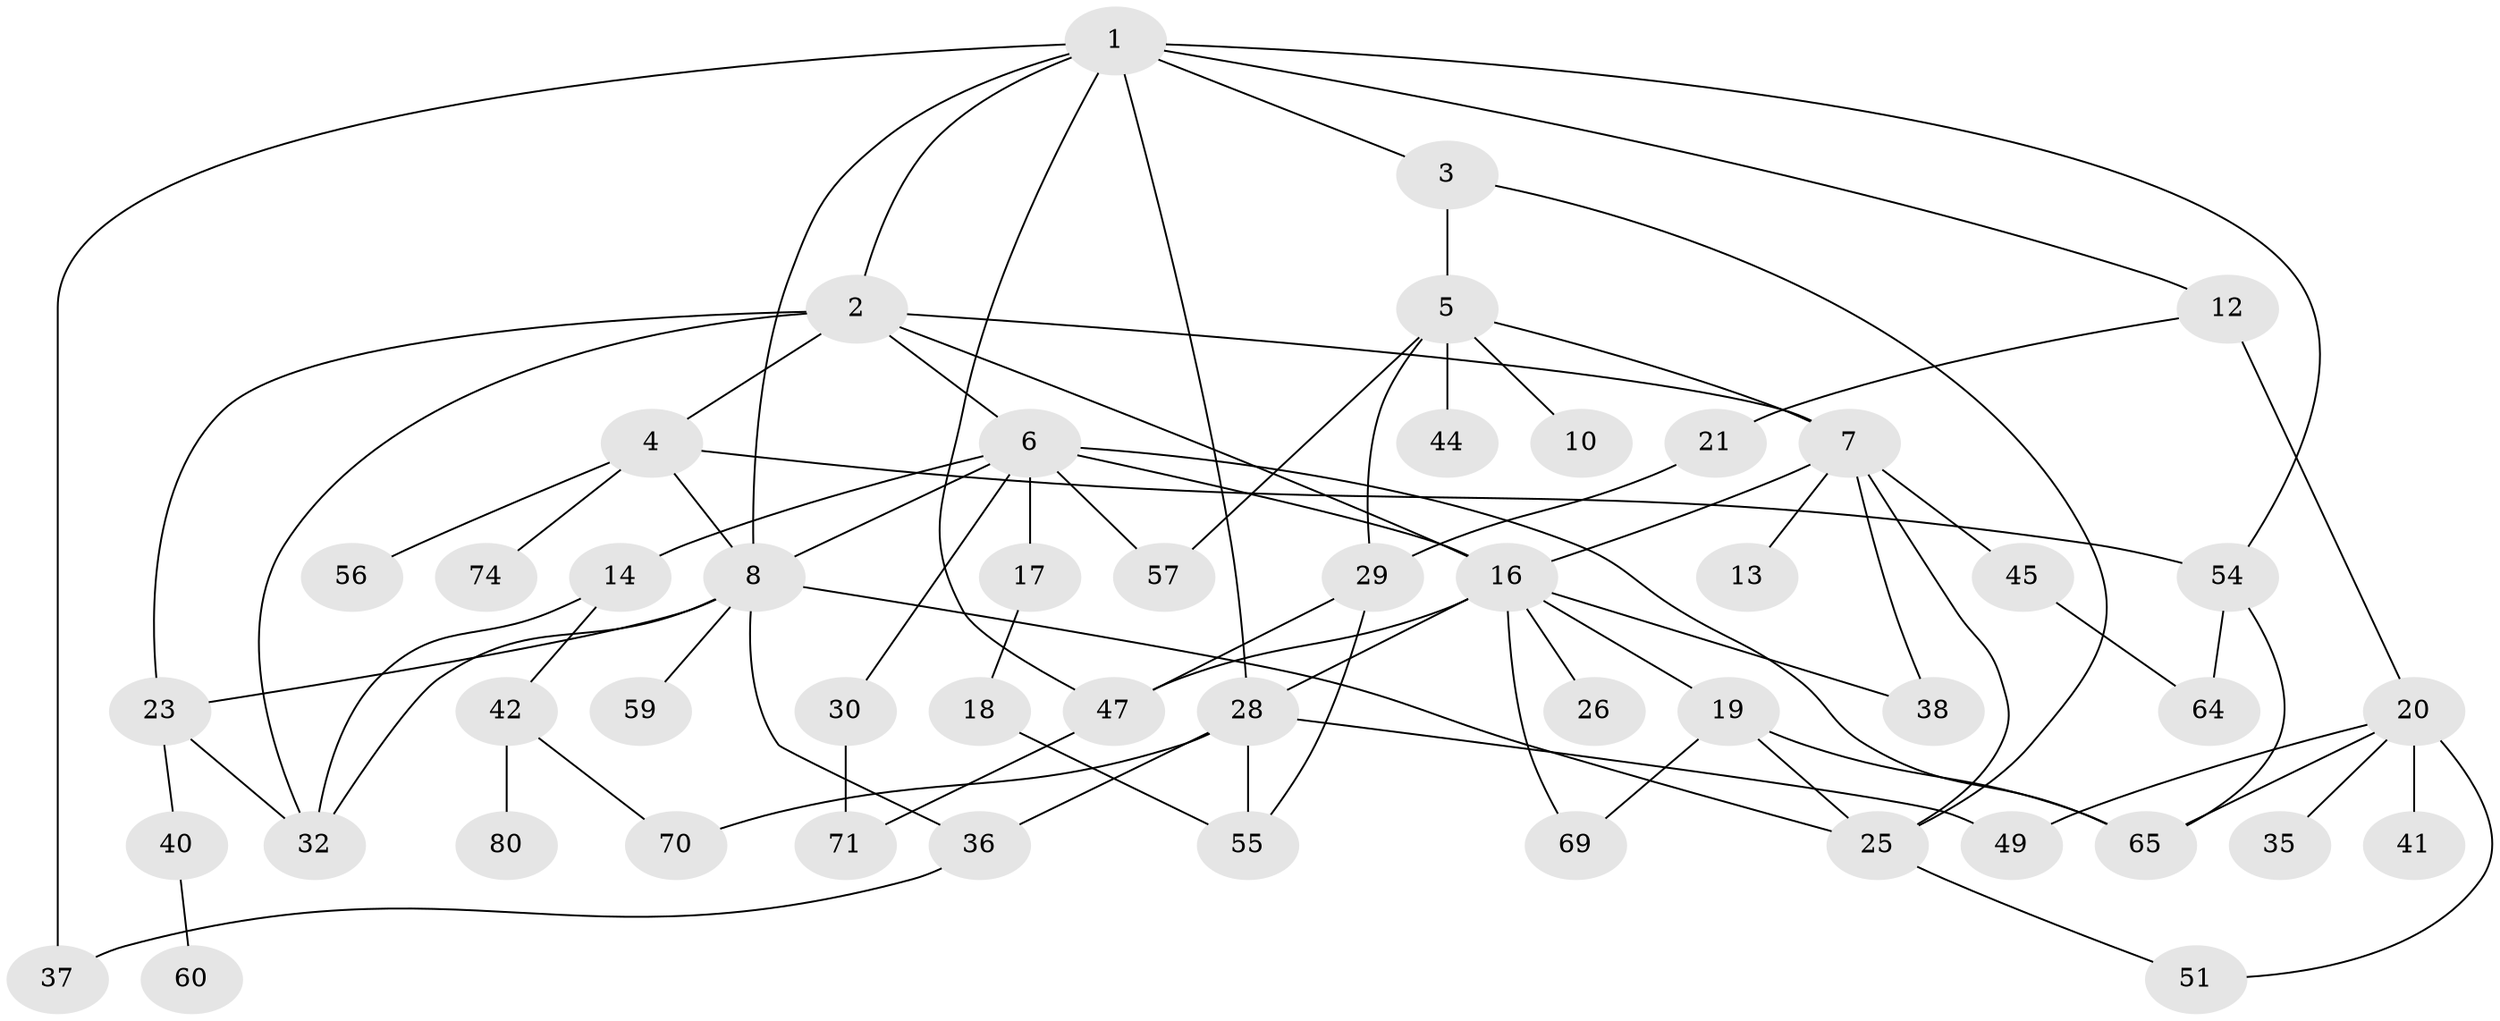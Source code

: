 // original degree distribution, {8: 0.025, 7: 0.0375, 3: 0.2125, 4: 0.15, 6: 0.0125, 1: 0.2, 2: 0.3375, 5: 0.025}
// Generated by graph-tools (version 1.1) at 2025/10/02/27/25 16:10:52]
// undirected, 50 vertices, 81 edges
graph export_dot {
graph [start="1"]
  node [color=gray90,style=filled];
  1 [super="+50"];
  2 [super="+43"];
  3;
  4 [super="+11"];
  5 [super="+15"];
  6 [super="+9"];
  7 [super="+33"];
  8 [super="+48"];
  10;
  12 [super="+61"];
  13;
  14;
  16 [super="+34"];
  17;
  18 [super="+31"];
  19 [super="+62"];
  20 [super="+24"];
  21 [super="+22"];
  23 [super="+72"];
  25 [super="+27"];
  26;
  28 [super="+78"];
  29 [super="+63"];
  30;
  32 [super="+73"];
  35;
  36;
  37 [super="+39"];
  38 [super="+67"];
  40 [super="+76"];
  41;
  42 [super="+46"];
  44;
  45 [super="+52"];
  47 [super="+66"];
  49;
  51 [super="+53"];
  54 [super="+77"];
  55 [super="+58"];
  56;
  57;
  59 [super="+68"];
  60;
  64;
  65;
  69 [super="+75"];
  70;
  71 [super="+79"];
  74;
  80;
  1 -- 2;
  1 -- 3;
  1 -- 8;
  1 -- 12;
  1 -- 54;
  1 -- 28;
  1 -- 37;
  1 -- 47;
  2 -- 4;
  2 -- 6;
  2 -- 7;
  2 -- 16;
  2 -- 32;
  2 -- 23;
  3 -- 5;
  3 -- 25;
  4 -- 56;
  4 -- 74;
  4 -- 8;
  4 -- 54;
  5 -- 10;
  5 -- 29;
  5 -- 57;
  5 -- 44;
  5 -- 7;
  6 -- 14;
  6 -- 57;
  6 -- 65;
  6 -- 16;
  6 -- 8;
  6 -- 17;
  6 -- 30;
  7 -- 13;
  7 -- 16;
  7 -- 25;
  7 -- 45;
  7 -- 38;
  8 -- 23;
  8 -- 25;
  8 -- 59;
  8 -- 36;
  8 -- 32;
  12 -- 20;
  12 -- 21;
  14 -- 32;
  14 -- 42;
  16 -- 19;
  16 -- 26;
  16 -- 28;
  16 -- 38;
  16 -- 47;
  16 -- 69;
  17 -- 18;
  18 -- 55;
  19 -- 65;
  19 -- 69;
  19 -- 25;
  20 -- 41;
  20 -- 49;
  20 -- 65;
  20 -- 35;
  20 -- 51;
  21 -- 29;
  23 -- 40;
  23 -- 32;
  25 -- 51;
  28 -- 36;
  28 -- 49;
  28 -- 70;
  28 -- 55;
  29 -- 47;
  29 -- 55;
  30 -- 71;
  36 -- 37;
  40 -- 60;
  42 -- 80;
  42 -- 70;
  45 -- 64;
  47 -- 71;
  54 -- 64;
  54 -- 65;
}
